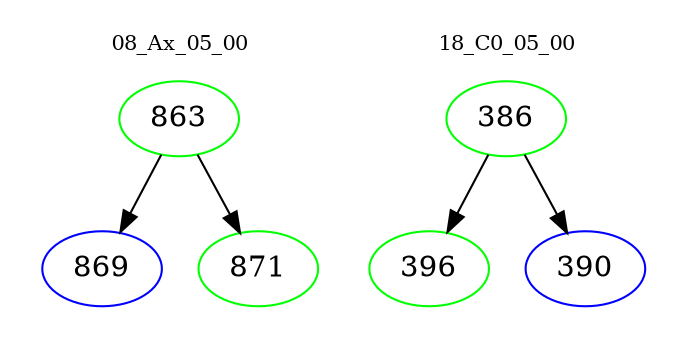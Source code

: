 digraph{
subgraph cluster_0 {
color = white
label = "08_Ax_05_00";
fontsize=10;
T0_863 [label="863", color="green"]
T0_863 -> T0_869 [color="black"]
T0_869 [label="869", color="blue"]
T0_863 -> T0_871 [color="black"]
T0_871 [label="871", color="green"]
}
subgraph cluster_1 {
color = white
label = "18_C0_05_00";
fontsize=10;
T1_386 [label="386", color="green"]
T1_386 -> T1_396 [color="black"]
T1_396 [label="396", color="green"]
T1_386 -> T1_390 [color="black"]
T1_390 [label="390", color="blue"]
}
}
